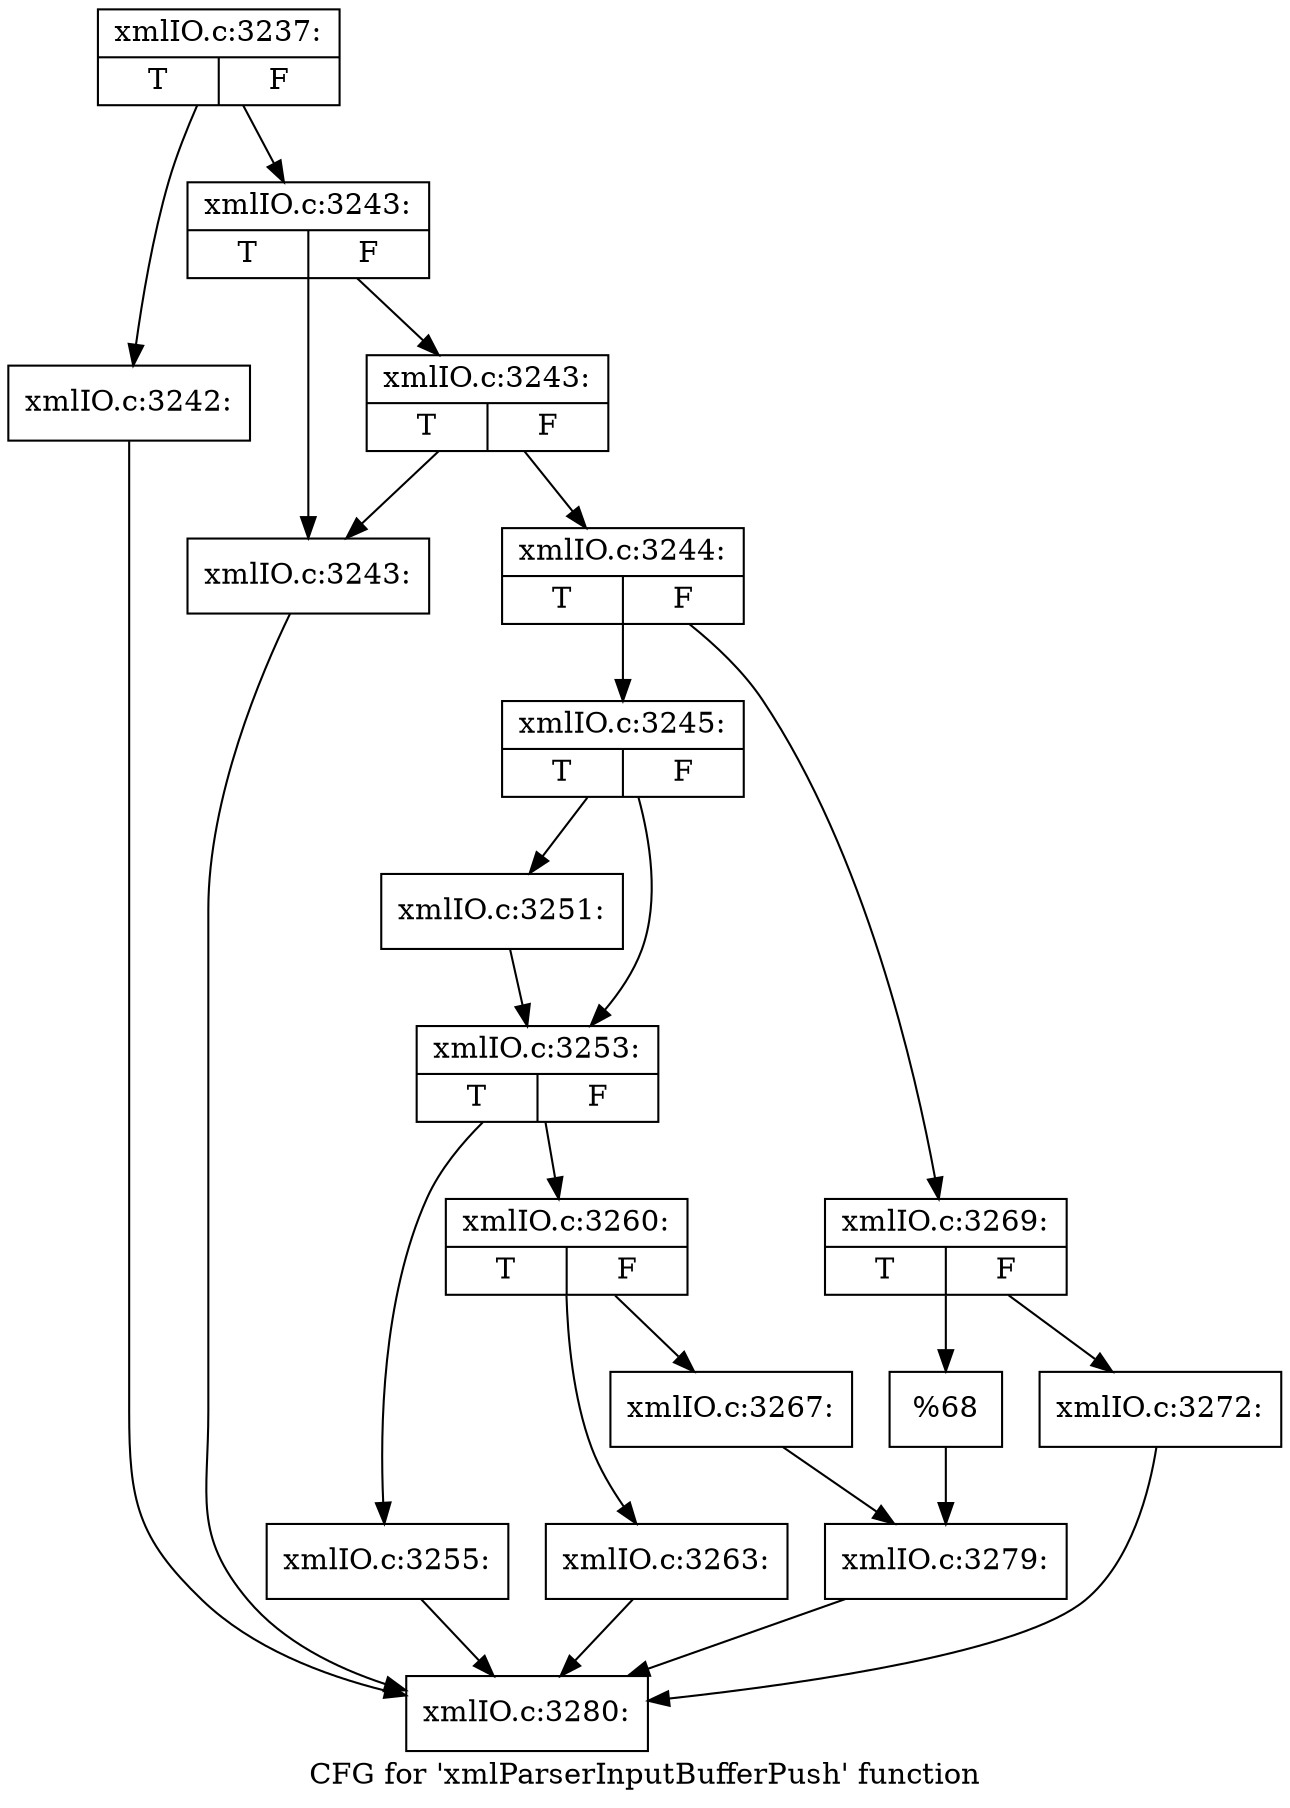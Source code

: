 digraph "CFG for 'xmlParserInputBufferPush' function" {
	label="CFG for 'xmlParserInputBufferPush' function";

	Node0x52ef500 [shape=record,label="{xmlIO.c:3237:|{<s0>T|<s1>F}}"];
	Node0x52ef500 -> Node0x52834c0;
	Node0x52ef500 -> Node0x5283510;
	Node0x52834c0 [shape=record,label="{xmlIO.c:3242:}"];
	Node0x52834c0 -> Node0x5282550;
	Node0x5283510 [shape=record,label="{xmlIO.c:3243:|{<s0>T|<s1>F}}"];
	Node0x5283510 -> Node0x52839a0;
	Node0x5283510 -> Node0x5283a40;
	Node0x5283a40 [shape=record,label="{xmlIO.c:3243:|{<s0>T|<s1>F}}"];
	Node0x5283a40 -> Node0x52839a0;
	Node0x5283a40 -> Node0x52839f0;
	Node0x52839a0 [shape=record,label="{xmlIO.c:3243:}"];
	Node0x52839a0 -> Node0x5282550;
	Node0x52839f0 [shape=record,label="{xmlIO.c:3244:|{<s0>T|<s1>F}}"];
	Node0x52839f0 -> Node0x5284660;
	Node0x52839f0 -> Node0x5284700;
	Node0x5284660 [shape=record,label="{xmlIO.c:3245:|{<s0>T|<s1>F}}"];
	Node0x5284660 -> Node0x5284ec0;
	Node0x5284660 -> Node0x5284f10;
	Node0x5284ec0 [shape=record,label="{xmlIO.c:3251:}"];
	Node0x5284ec0 -> Node0x5284f10;
	Node0x5284f10 [shape=record,label="{xmlIO.c:3253:|{<s0>T|<s1>F}}"];
	Node0x5284f10 -> Node0x5285bc0;
	Node0x5284f10 -> Node0x5285c10;
	Node0x5285bc0 [shape=record,label="{xmlIO.c:3255:}"];
	Node0x5285bc0 -> Node0x5282550;
	Node0x5285c10 [shape=record,label="{xmlIO.c:3260:|{<s0>T|<s1>F}}"];
	Node0x5285c10 -> Node0x525a940;
	Node0x5285c10 -> Node0x525ac70;
	Node0x525a940 [shape=record,label="{xmlIO.c:3263:}"];
	Node0x525a940 -> Node0x5282550;
	Node0x525ac70 [shape=record,label="{xmlIO.c:3267:}"];
	Node0x525ac70 -> Node0x52846b0;
	Node0x5284700 [shape=record,label="{xmlIO.c:3269:|{<s0>T|<s1>F}}"];
	Node0x5284700 -> Node0x52879a0;
	Node0x5284700 -> Node0x52879f0;
	Node0x52879a0 [shape=record,label="{xmlIO.c:3272:}"];
	Node0x52879a0 -> Node0x5282550;
	Node0x52879f0 [shape=record,label="{%68}"];
	Node0x52879f0 -> Node0x52846b0;
	Node0x52846b0 [shape=record,label="{xmlIO.c:3279:}"];
	Node0x52846b0 -> Node0x5282550;
	Node0x5282550 [shape=record,label="{xmlIO.c:3280:}"];
}
